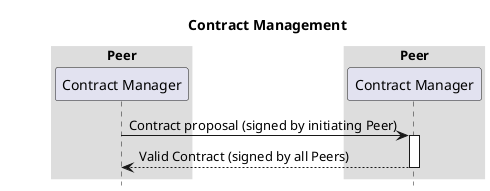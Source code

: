 @startuml
title: Contract Management

box "Peer"
  participant "Contract Manager" as cm1
end box
box "Peer"
  participant "Contract Manager" as cm2
end box
cm1 -> cm2 ++ : Contract proposal (signed by initiating Peer)
return Valid Contract (signed by all Peers)

skinparam sequenceBoxBorderColor #transparent
skinparam boxPadding 50
hide footbox
@enduml
